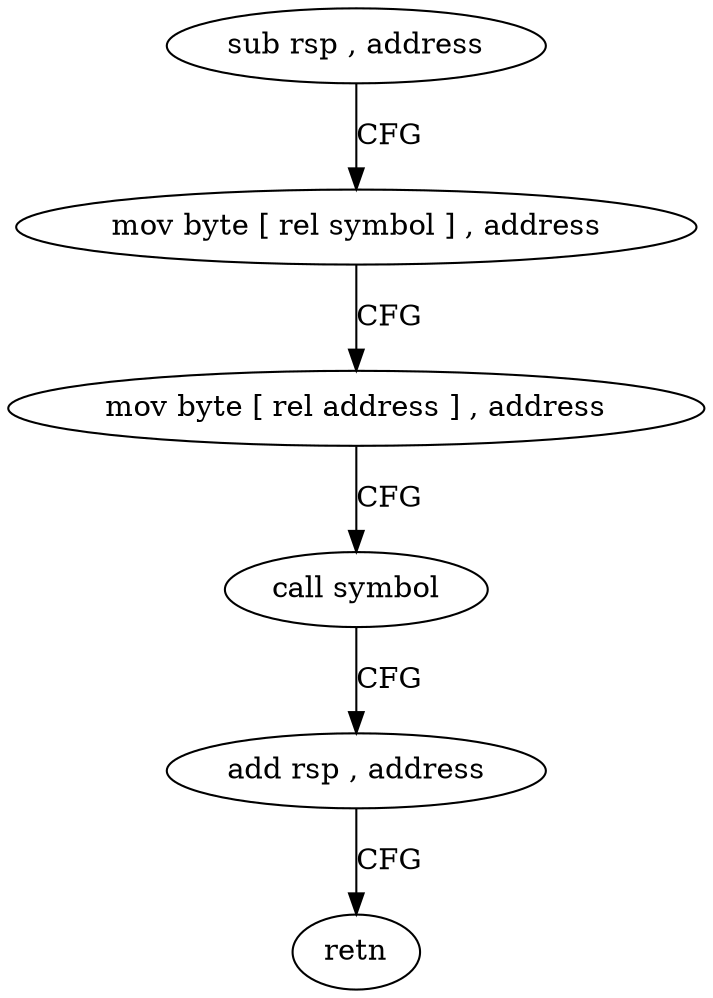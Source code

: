 digraph "func" {
"4242491" [label = "sub rsp , address" ]
"4242495" [label = "mov byte [ rel symbol ] , address" ]
"4242502" [label = "mov byte [ rel address ] , address" ]
"4242509" [label = "call symbol" ]
"4242514" [label = "add rsp , address" ]
"4242518" [label = "retn" ]
"4242491" -> "4242495" [ label = "CFG" ]
"4242495" -> "4242502" [ label = "CFG" ]
"4242502" -> "4242509" [ label = "CFG" ]
"4242509" -> "4242514" [ label = "CFG" ]
"4242514" -> "4242518" [ label = "CFG" ]
}
